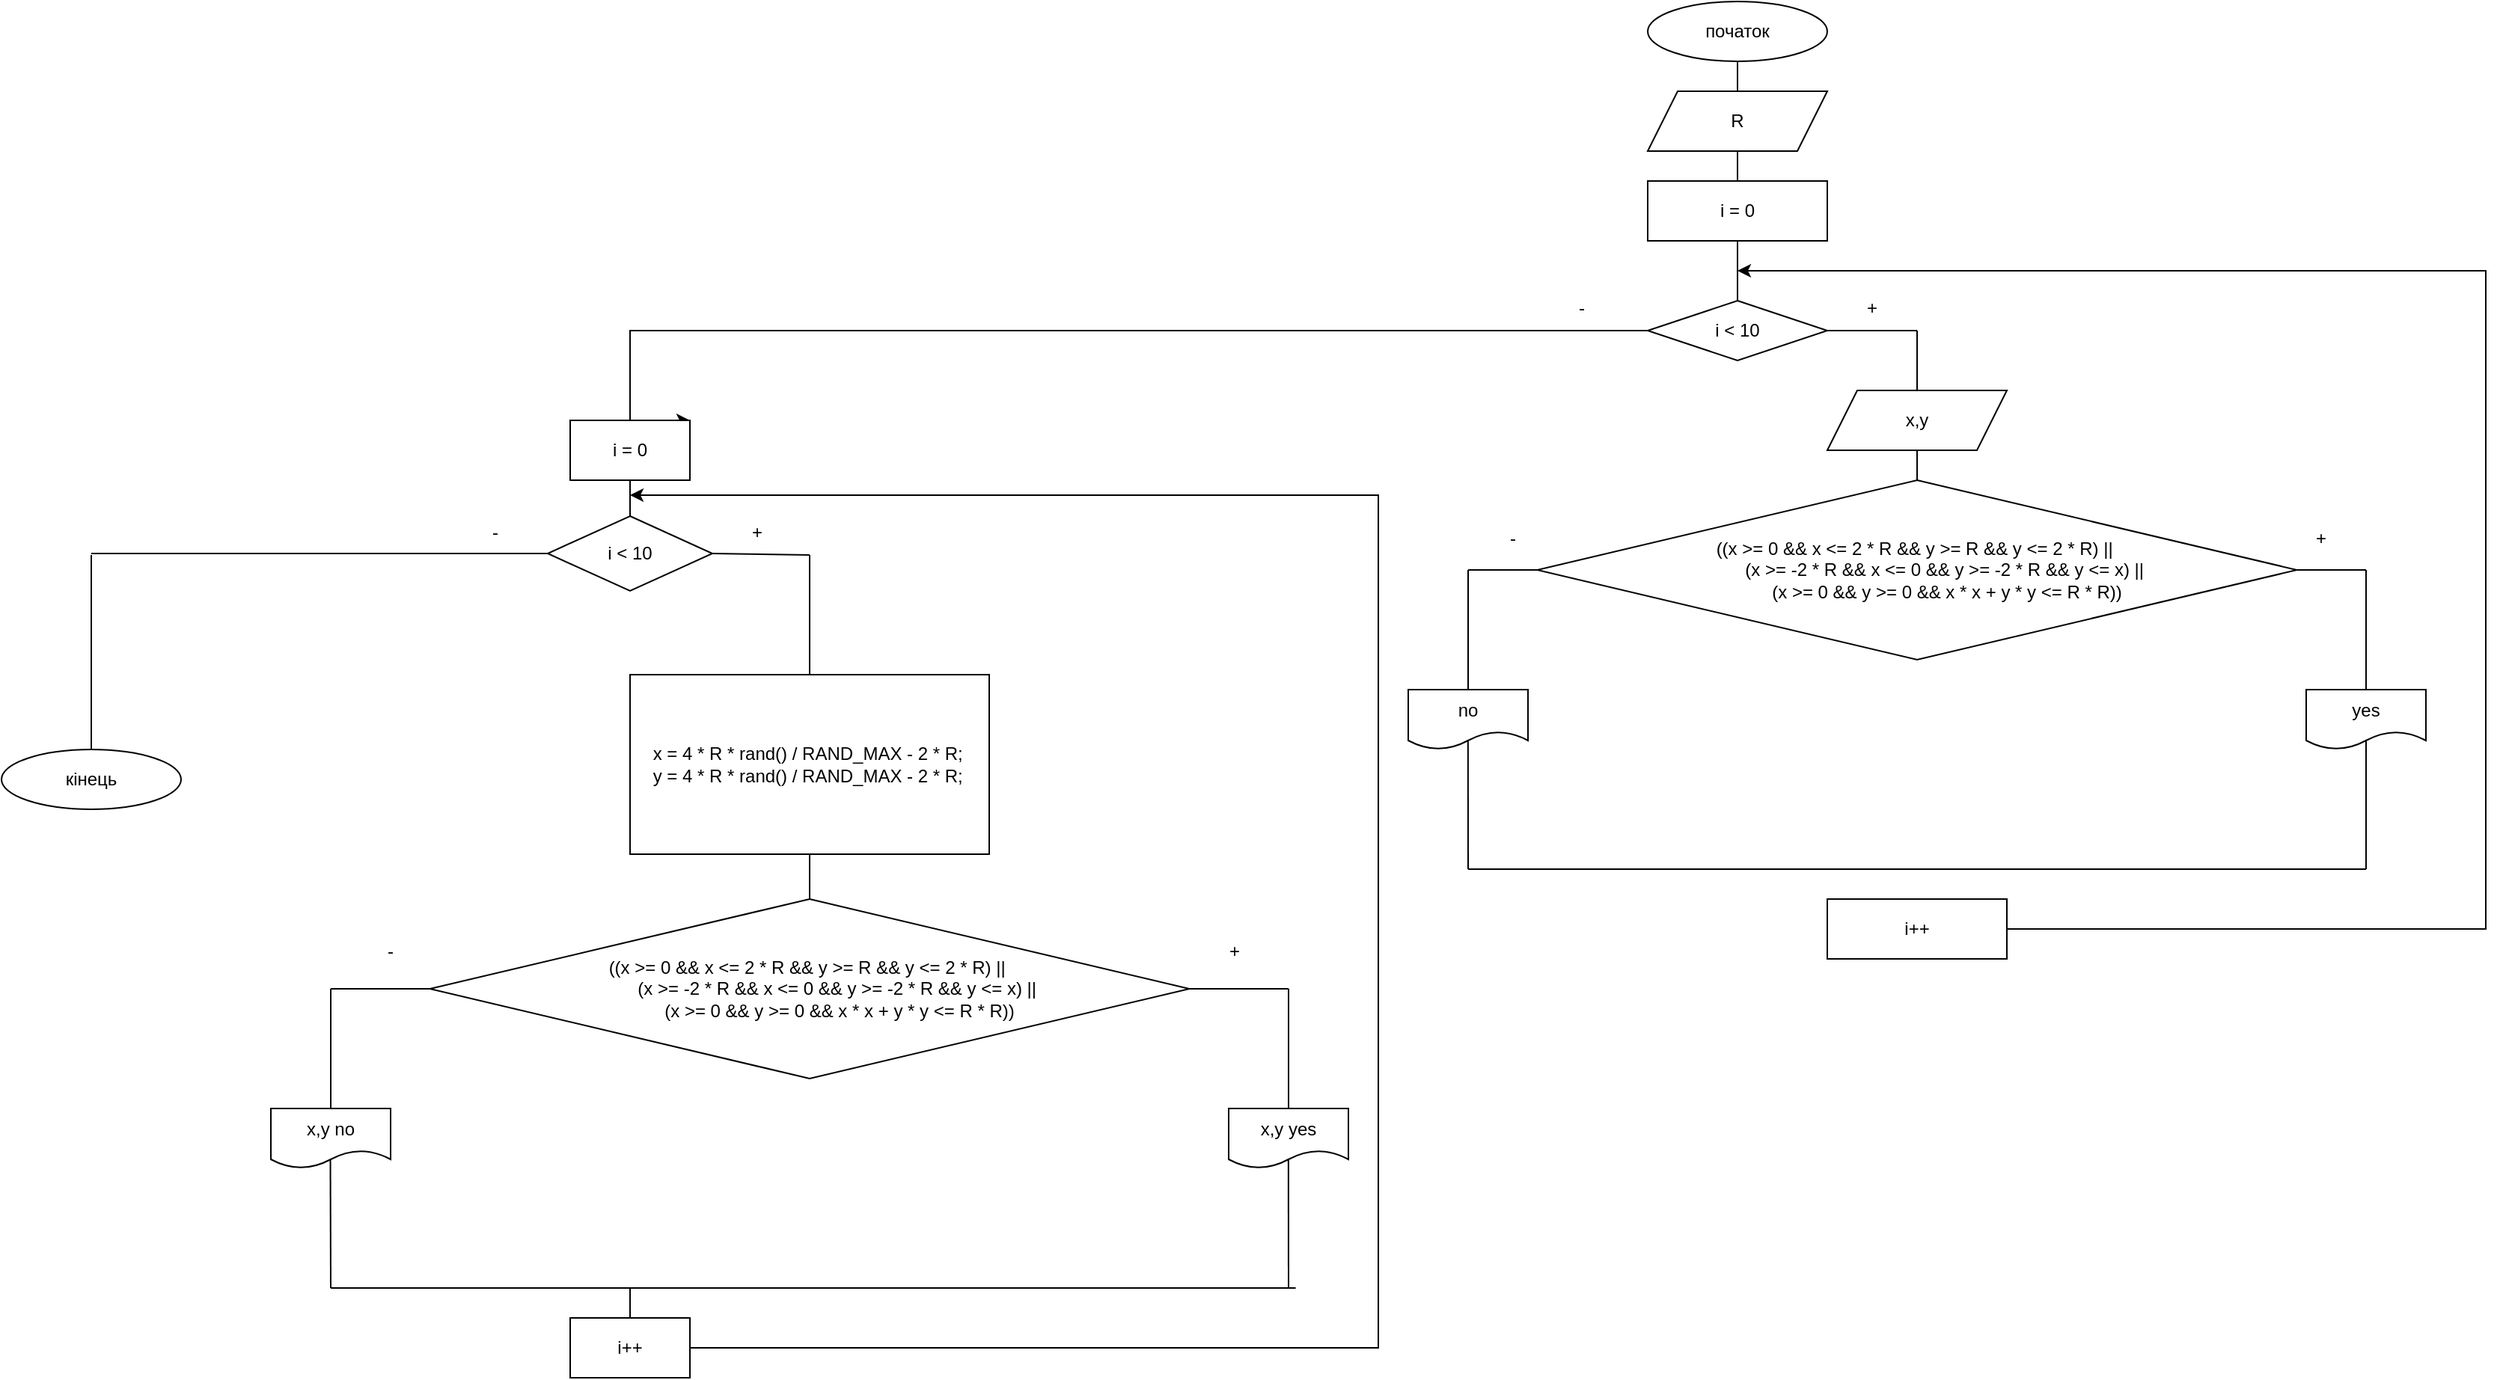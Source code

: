 <mxfile version="28.2.7">
  <diagram name="Сторінка-1" id="MvOr6wg9SbbIQqeo-ffa">
    <mxGraphModel dx="3584" dy="995" grid="1" gridSize="10" guides="1" tooltips="1" connect="1" arrows="1" fold="1" page="1" pageScale="1" pageWidth="1169" pageHeight="827" math="0" shadow="0">
      <root>
        <mxCell id="0" />
        <mxCell id="1" parent="0" />
        <mxCell id="Guq4Dx4WWDrTkWr6NEw7-1" value="початок" style="ellipse;whiteSpace=wrap;html=1;" vertex="1" parent="1">
          <mxGeometry x="720" y="20" width="120" height="40" as="geometry" />
        </mxCell>
        <mxCell id="Guq4Dx4WWDrTkWr6NEw7-2" value="R" style="shape=parallelogram;perimeter=parallelogramPerimeter;whiteSpace=wrap;html=1;fixedSize=1;" vertex="1" parent="1">
          <mxGeometry x="720" y="80" width="120" height="40" as="geometry" />
        </mxCell>
        <mxCell id="Guq4Dx4WWDrTkWr6NEw7-3" value="i = 0" style="rounded=0;whiteSpace=wrap;html=1;" vertex="1" parent="1">
          <mxGeometry x="720" y="140" width="120" height="40" as="geometry" />
        </mxCell>
        <mxCell id="Guq4Dx4WWDrTkWr6NEw7-26" style="edgeStyle=orthogonalEdgeStyle;rounded=0;orthogonalLoop=1;jettySize=auto;html=1;" edge="1" parent="1" source="Guq4Dx4WWDrTkWr6NEw7-4">
          <mxGeometry relative="1" as="geometry">
            <mxPoint x="80" y="300" as="targetPoint" />
            <Array as="points">
              <mxPoint x="40" y="240" />
              <mxPoint x="40" y="300" />
            </Array>
          </mxGeometry>
        </mxCell>
        <mxCell id="Guq4Dx4WWDrTkWr6NEw7-4" value="i &amp;lt; 10" style="rhombus;whiteSpace=wrap;html=1;" vertex="1" parent="1">
          <mxGeometry x="720" y="220" width="120" height="40" as="geometry" />
        </mxCell>
        <mxCell id="Guq4Dx4WWDrTkWr6NEw7-5" value="x,y" style="shape=parallelogram;perimeter=parallelogramPerimeter;whiteSpace=wrap;html=1;fixedSize=1;" vertex="1" parent="1">
          <mxGeometry x="840" y="280" width="120" height="40" as="geometry" />
        </mxCell>
        <mxCell id="Guq4Dx4WWDrTkWr6NEw7-7" value="((x &amp;gt;= 0 &amp;amp;&amp;amp; x &amp;lt;= 2 * R &amp;amp;&amp;amp; y &amp;gt;= R &amp;amp;&amp;amp; y &amp;lt;= 2 * R) ||&amp;nbsp;&lt;br&gt;&amp;nbsp; &amp;nbsp; &amp;nbsp; &amp;nbsp; &amp;nbsp; &amp;nbsp; (x &amp;gt;= -2 * R &amp;amp;&amp;amp; x &amp;lt;= 0 &amp;amp;&amp;amp; y &amp;gt;= -2 * R &amp;amp;&amp;amp; y &amp;lt;= x) ||&amp;nbsp;&lt;br&gt;&amp;nbsp; &amp;nbsp; &amp;nbsp; &amp;nbsp; &amp;nbsp; &amp;nbsp; (x &amp;gt;= 0 &amp;amp;&amp;amp; y &amp;gt;= 0 &amp;amp;&amp;amp; x * x + y * y &amp;lt;= R * R))" style="rhombus;whiteSpace=wrap;html=1;" vertex="1" parent="1">
          <mxGeometry x="646.25" y="340" width="507.5" height="120" as="geometry" />
        </mxCell>
        <mxCell id="Guq4Dx4WWDrTkWr6NEw7-8" value="" style="endArrow=none;html=1;rounded=0;entryX=1;entryY=0.5;entryDx=0;entryDy=0;" edge="1" parent="1" target="Guq4Dx4WWDrTkWr6NEw7-7">
          <mxGeometry width="50" height="50" relative="1" as="geometry">
            <mxPoint x="1200" y="400" as="sourcePoint" />
            <mxPoint x="950" y="340" as="targetPoint" />
          </mxGeometry>
        </mxCell>
        <mxCell id="Guq4Dx4WWDrTkWr6NEw7-10" value="" style="endArrow=none;html=1;rounded=0;" edge="1" parent="1">
          <mxGeometry width="50" height="50" relative="1" as="geometry">
            <mxPoint x="1200" y="400" as="sourcePoint" />
            <mxPoint x="1200" y="480" as="targetPoint" />
          </mxGeometry>
        </mxCell>
        <mxCell id="Guq4Dx4WWDrTkWr6NEw7-11" value="" style="endArrow=none;html=1;rounded=0;entryX=0;entryY=0.5;entryDx=0;entryDy=0;" edge="1" parent="1" target="Guq4Dx4WWDrTkWr6NEw7-7">
          <mxGeometry width="50" height="50" relative="1" as="geometry">
            <mxPoint x="600" y="400" as="sourcePoint" />
            <mxPoint x="630" y="390" as="targetPoint" />
          </mxGeometry>
        </mxCell>
        <mxCell id="Guq4Dx4WWDrTkWr6NEw7-12" value="" style="endArrow=none;html=1;rounded=0;" edge="1" parent="1">
          <mxGeometry width="50" height="50" relative="1" as="geometry">
            <mxPoint x="600" y="480" as="sourcePoint" />
            <mxPoint x="600" y="400" as="targetPoint" />
          </mxGeometry>
        </mxCell>
        <mxCell id="Guq4Dx4WWDrTkWr6NEw7-13" value="no" style="shape=document;whiteSpace=wrap;html=1;boundedLbl=1;" vertex="1" parent="1">
          <mxGeometry x="560" y="480" width="80" height="40" as="geometry" />
        </mxCell>
        <mxCell id="Guq4Dx4WWDrTkWr6NEw7-14" value="yes" style="shape=document;whiteSpace=wrap;html=1;boundedLbl=1;" vertex="1" parent="1">
          <mxGeometry x="1160" y="480" width="80" height="40" as="geometry" />
        </mxCell>
        <mxCell id="Guq4Dx4WWDrTkWr6NEw7-15" value="" style="endArrow=none;html=1;rounded=0;entryX=0.5;entryY=0.853;entryDx=0;entryDy=0;entryPerimeter=0;" edge="1" parent="1" target="Guq4Dx4WWDrTkWr6NEw7-14">
          <mxGeometry width="50" height="50" relative="1" as="geometry">
            <mxPoint x="1200" y="600" as="sourcePoint" />
            <mxPoint x="1080" y="470" as="targetPoint" />
          </mxGeometry>
        </mxCell>
        <mxCell id="Guq4Dx4WWDrTkWr6NEw7-16" value="" style="endArrow=none;html=1;rounded=0;entryX=0.499;entryY=0.853;entryDx=0;entryDy=0;entryPerimeter=0;" edge="1" parent="1" target="Guq4Dx4WWDrTkWr6NEw7-13">
          <mxGeometry width="50" height="50" relative="1" as="geometry">
            <mxPoint x="600" y="600" as="sourcePoint" />
            <mxPoint x="599.71" y="520" as="targetPoint" />
          </mxGeometry>
        </mxCell>
        <mxCell id="Guq4Dx4WWDrTkWr6NEw7-17" value="" style="endArrow=none;html=1;rounded=0;" edge="1" parent="1">
          <mxGeometry width="50" height="50" relative="1" as="geometry">
            <mxPoint x="600" y="600" as="sourcePoint" />
            <mxPoint x="1200" y="600" as="targetPoint" />
          </mxGeometry>
        </mxCell>
        <mxCell id="Guq4Dx4WWDrTkWr6NEw7-18" value="" style="endArrow=none;html=1;rounded=0;entryX=0.5;entryY=1;entryDx=0;entryDy=0;exitX=0.5;exitY=0;exitDx=0;exitDy=0;" edge="1" parent="1" source="Guq4Dx4WWDrTkWr6NEw7-7" target="Guq4Dx4WWDrTkWr6NEw7-5">
          <mxGeometry width="50" height="50" relative="1" as="geometry">
            <mxPoint x="860" y="300" as="sourcePoint" />
            <mxPoint x="910" y="250" as="targetPoint" />
          </mxGeometry>
        </mxCell>
        <mxCell id="Guq4Dx4WWDrTkWr6NEw7-19" value="" style="endArrow=none;html=1;rounded=0;exitX=1;exitY=0.5;exitDx=0;exitDy=0;" edge="1" parent="1" source="Guq4Dx4WWDrTkWr6NEw7-4">
          <mxGeometry width="50" height="50" relative="1" as="geometry">
            <mxPoint x="860" y="300" as="sourcePoint" />
            <mxPoint x="900" y="240" as="targetPoint" />
          </mxGeometry>
        </mxCell>
        <mxCell id="Guq4Dx4WWDrTkWr6NEw7-20" value="" style="endArrow=none;html=1;rounded=0;exitX=0.5;exitY=0;exitDx=0;exitDy=0;" edge="1" parent="1" source="Guq4Dx4WWDrTkWr6NEw7-5">
          <mxGeometry width="50" height="50" relative="1" as="geometry">
            <mxPoint x="860" y="300" as="sourcePoint" />
            <mxPoint x="900" y="240" as="targetPoint" />
          </mxGeometry>
        </mxCell>
        <mxCell id="Guq4Dx4WWDrTkWr6NEw7-21" value="" style="endArrow=none;html=1;rounded=0;entryX=0.5;entryY=1;entryDx=0;entryDy=0;exitX=0.5;exitY=0;exitDx=0;exitDy=0;" edge="1" parent="1" source="Guq4Dx4WWDrTkWr6NEw7-4" target="Guq4Dx4WWDrTkWr6NEw7-3">
          <mxGeometry width="50" height="50" relative="1" as="geometry">
            <mxPoint x="860" y="300" as="sourcePoint" />
            <mxPoint x="910" y="250" as="targetPoint" />
          </mxGeometry>
        </mxCell>
        <mxCell id="Guq4Dx4WWDrTkWr6NEw7-22" value="" style="endArrow=none;html=1;rounded=0;entryX=0.5;entryY=1;entryDx=0;entryDy=0;exitX=0.5;exitY=0;exitDx=0;exitDy=0;" edge="1" parent="1" source="Guq4Dx4WWDrTkWr6NEw7-3" target="Guq4Dx4WWDrTkWr6NEw7-2">
          <mxGeometry width="50" height="50" relative="1" as="geometry">
            <mxPoint x="860" y="300" as="sourcePoint" />
            <mxPoint x="910" y="250" as="targetPoint" />
          </mxGeometry>
        </mxCell>
        <mxCell id="Guq4Dx4WWDrTkWr6NEw7-23" value="" style="endArrow=none;html=1;rounded=0;entryX=0.5;entryY=1;entryDx=0;entryDy=0;exitX=0.5;exitY=0;exitDx=0;exitDy=0;" edge="1" parent="1" source="Guq4Dx4WWDrTkWr6NEw7-2" target="Guq4Dx4WWDrTkWr6NEw7-1">
          <mxGeometry width="50" height="50" relative="1" as="geometry">
            <mxPoint x="860" y="300" as="sourcePoint" />
            <mxPoint x="910" y="250" as="targetPoint" />
          </mxGeometry>
        </mxCell>
        <mxCell id="Guq4Dx4WWDrTkWr6NEw7-25" style="edgeStyle=orthogonalEdgeStyle;rounded=0;orthogonalLoop=1;jettySize=auto;html=1;" edge="1" parent="1" source="Guq4Dx4WWDrTkWr6NEw7-24">
          <mxGeometry relative="1" as="geometry">
            <mxPoint x="780" y="200" as="targetPoint" />
            <Array as="points">
              <mxPoint x="1280" y="640" />
            </Array>
          </mxGeometry>
        </mxCell>
        <mxCell id="Guq4Dx4WWDrTkWr6NEw7-24" value="i++" style="rounded=0;whiteSpace=wrap;html=1;" vertex="1" parent="1">
          <mxGeometry x="840" y="620" width="120" height="40" as="geometry" />
        </mxCell>
        <mxCell id="Guq4Dx4WWDrTkWr6NEw7-27" value="i = 0" style="rounded=0;whiteSpace=wrap;html=1;" vertex="1" parent="1">
          <mxGeometry y="300" width="80" height="40" as="geometry" />
        </mxCell>
        <mxCell id="Guq4Dx4WWDrTkWr6NEw7-28" value="i &amp;lt; 10" style="rhombus;whiteSpace=wrap;html=1;" vertex="1" parent="1">
          <mxGeometry x="-15" y="364" width="110" height="50" as="geometry" />
        </mxCell>
        <mxCell id="Guq4Dx4WWDrTkWr6NEw7-29" value="" style="endArrow=none;html=1;rounded=0;entryX=0.5;entryY=1;entryDx=0;entryDy=0;exitX=0.5;exitY=0;exitDx=0;exitDy=0;" edge="1" parent="1" source="Guq4Dx4WWDrTkWr6NEw7-28" target="Guq4Dx4WWDrTkWr6NEw7-27">
          <mxGeometry width="50" height="50" relative="1" as="geometry">
            <mxPoint x="250" y="450" as="sourcePoint" />
            <mxPoint x="300" y="400" as="targetPoint" />
          </mxGeometry>
        </mxCell>
        <mxCell id="Guq4Dx4WWDrTkWr6NEw7-30" value="" style="endArrow=none;html=1;rounded=0;exitX=1;exitY=0.5;exitDx=0;exitDy=0;" edge="1" parent="1" source="Guq4Dx4WWDrTkWr6NEw7-28">
          <mxGeometry width="50" height="50" relative="1" as="geometry">
            <mxPoint x="250" y="450" as="sourcePoint" />
            <mxPoint x="160" y="390" as="targetPoint" />
          </mxGeometry>
        </mxCell>
        <mxCell id="Guq4Dx4WWDrTkWr6NEw7-31" value="" style="endArrow=none;html=1;rounded=0;exitX=0.5;exitY=0;exitDx=0;exitDy=0;" edge="1" parent="1" source="Guq4Dx4WWDrTkWr6NEw7-32">
          <mxGeometry width="50" height="50" relative="1" as="geometry">
            <mxPoint x="200" y="480" as="sourcePoint" />
            <mxPoint x="160" y="390" as="targetPoint" />
            <Array as="points" />
          </mxGeometry>
        </mxCell>
        <mxCell id="Guq4Dx4WWDrTkWr6NEw7-32" value="&lt;div align=&quot;left&quot;&gt;&amp;nbsp; &amp;nbsp; x = 4 * R * rand() / RAND_MAX - 2 * R;&amp;nbsp; &amp;nbsp; &amp;nbsp; &amp;nbsp; &amp;nbsp; y = 4 * R * rand() / RAND_MAX - 2 * R;&lt;/div&gt;" style="rounded=0;whiteSpace=wrap;html=1;align=left;" vertex="1" parent="1">
          <mxGeometry x="40" y="470" width="240" height="120" as="geometry" />
        </mxCell>
        <mxCell id="Guq4Dx4WWDrTkWr6NEw7-33" value="((x &amp;gt;= 0 &amp;amp;&amp;amp; x &amp;lt;= 2 * R &amp;amp;&amp;amp; y &amp;gt;= R &amp;amp;&amp;amp; y &amp;lt;= 2 * R) ||&amp;nbsp;&lt;br&gt;&amp;nbsp; &amp;nbsp; &amp;nbsp; &amp;nbsp; &amp;nbsp; &amp;nbsp; (x &amp;gt;= -2 * R &amp;amp;&amp;amp; x &amp;lt;= 0 &amp;amp;&amp;amp; y &amp;gt;= -2 * R &amp;amp;&amp;amp; y &amp;lt;= x) ||&amp;nbsp;&lt;br&gt;&amp;nbsp; &amp;nbsp; &amp;nbsp; &amp;nbsp; &amp;nbsp; &amp;nbsp; (x &amp;gt;= 0 &amp;amp;&amp;amp; y &amp;gt;= 0 &amp;amp;&amp;amp; x * x + y * y &amp;lt;= R * R))" style="rhombus;whiteSpace=wrap;html=1;" vertex="1" parent="1">
          <mxGeometry x="-93.75" y="620" width="507.5" height="120" as="geometry" />
        </mxCell>
        <mxCell id="Guq4Dx4WWDrTkWr6NEw7-34" value="" style="endArrow=none;html=1;rounded=0;entryX=0.5;entryY=1;entryDx=0;entryDy=0;exitX=0.5;exitY=0;exitDx=0;exitDy=0;" edge="1" parent="1" source="Guq4Dx4WWDrTkWr6NEw7-33" target="Guq4Dx4WWDrTkWr6NEw7-32">
          <mxGeometry width="50" height="50" relative="1" as="geometry">
            <mxPoint x="170" y="650" as="sourcePoint" />
            <mxPoint x="220" y="600" as="targetPoint" />
          </mxGeometry>
        </mxCell>
        <mxCell id="Guq4Dx4WWDrTkWr6NEw7-35" value="" style="endArrow=none;html=1;rounded=0;exitX=1;exitY=0.5;exitDx=0;exitDy=0;" edge="1" parent="1" source="Guq4Dx4WWDrTkWr6NEw7-33">
          <mxGeometry width="50" height="50" relative="1" as="geometry">
            <mxPoint x="320" y="650" as="sourcePoint" />
            <mxPoint x="480" y="680" as="targetPoint" />
          </mxGeometry>
        </mxCell>
        <mxCell id="Guq4Dx4WWDrTkWr6NEw7-36" value="" style="endArrow=none;html=1;rounded=0;" edge="1" parent="1">
          <mxGeometry width="50" height="50" relative="1" as="geometry">
            <mxPoint x="480" y="680" as="sourcePoint" />
            <mxPoint x="480" y="760" as="targetPoint" />
          </mxGeometry>
        </mxCell>
        <mxCell id="Guq4Dx4WWDrTkWr6NEw7-37" value="" style="endArrow=none;html=1;rounded=0;exitX=0;exitY=0.5;exitDx=0;exitDy=0;" edge="1" parent="1" source="Guq4Dx4WWDrTkWr6NEw7-33">
          <mxGeometry width="50" height="50" relative="1" as="geometry">
            <mxPoint x="30" y="650" as="sourcePoint" />
            <mxPoint x="-160" y="680" as="targetPoint" />
          </mxGeometry>
        </mxCell>
        <mxCell id="Guq4Dx4WWDrTkWr6NEw7-38" value="" style="endArrow=none;html=1;rounded=0;" edge="1" parent="1">
          <mxGeometry width="50" height="50" relative="1" as="geometry">
            <mxPoint x="-160" y="680" as="sourcePoint" />
            <mxPoint x="-160" y="760" as="targetPoint" />
          </mxGeometry>
        </mxCell>
        <mxCell id="Guq4Dx4WWDrTkWr6NEw7-39" value="x,y no" style="shape=document;whiteSpace=wrap;html=1;boundedLbl=1;" vertex="1" parent="1">
          <mxGeometry x="-200" y="760" width="80" height="40" as="geometry" />
        </mxCell>
        <mxCell id="Guq4Dx4WWDrTkWr6NEw7-40" value="x,y yes" style="shape=document;whiteSpace=wrap;html=1;boundedLbl=1;" vertex="1" parent="1">
          <mxGeometry x="440" y="760" width="80" height="40" as="geometry" />
        </mxCell>
        <mxCell id="Guq4Dx4WWDrTkWr6NEw7-41" value="" style="endArrow=none;html=1;rounded=0;exitX=0.497;exitY=0.85;exitDx=0;exitDy=0;exitPerimeter=0;" edge="1" parent="1" source="Guq4Dx4WWDrTkWr6NEw7-39">
          <mxGeometry width="50" height="50" relative="1" as="geometry">
            <mxPoint x="-20" y="770" as="sourcePoint" />
            <mxPoint x="-160" y="880" as="targetPoint" />
          </mxGeometry>
        </mxCell>
        <mxCell id="Guq4Dx4WWDrTkWr6NEw7-42" value="" style="endArrow=none;html=1;rounded=0;exitX=0.499;exitY=0.85;exitDx=0;exitDy=0;exitPerimeter=0;" edge="1" parent="1" source="Guq4Dx4WWDrTkWr6NEw7-40">
          <mxGeometry width="50" height="50" relative="1" as="geometry">
            <mxPoint x="479.72" y="790" as="sourcePoint" />
            <mxPoint x="480" y="880" as="targetPoint" />
          </mxGeometry>
        </mxCell>
        <mxCell id="Guq4Dx4WWDrTkWr6NEw7-43" value="" style="endArrow=none;html=1;rounded=0;" edge="1" parent="1">
          <mxGeometry width="50" height="50" relative="1" as="geometry">
            <mxPoint x="-160" y="880" as="sourcePoint" />
            <mxPoint x="484.8" y="880" as="targetPoint" />
          </mxGeometry>
        </mxCell>
        <mxCell id="Guq4Dx4WWDrTkWr6NEw7-46" style="edgeStyle=orthogonalEdgeStyle;rounded=0;orthogonalLoop=1;jettySize=auto;html=1;" edge="1" parent="1" source="Guq4Dx4WWDrTkWr6NEw7-44">
          <mxGeometry relative="1" as="geometry">
            <mxPoint x="40" y="350" as="targetPoint" />
            <Array as="points">
              <mxPoint x="540" y="920" />
            </Array>
          </mxGeometry>
        </mxCell>
        <mxCell id="Guq4Dx4WWDrTkWr6NEw7-44" value="i++" style="rounded=0;whiteSpace=wrap;html=1;" vertex="1" parent="1">
          <mxGeometry y="900" width="80" height="40" as="geometry" />
        </mxCell>
        <mxCell id="Guq4Dx4WWDrTkWr6NEw7-45" value="" style="endArrow=none;html=1;rounded=0;exitX=0.5;exitY=0;exitDx=0;exitDy=0;" edge="1" parent="1" source="Guq4Dx4WWDrTkWr6NEw7-44">
          <mxGeometry width="50" height="50" relative="1" as="geometry">
            <mxPoint x="110" y="960" as="sourcePoint" />
            <mxPoint x="40" y="880" as="targetPoint" />
          </mxGeometry>
        </mxCell>
        <mxCell id="Guq4Dx4WWDrTkWr6NEw7-47" value="" style="endArrow=none;html=1;rounded=0;entryX=0;entryY=0.5;entryDx=0;entryDy=0;" edge="1" parent="1" target="Guq4Dx4WWDrTkWr6NEw7-28">
          <mxGeometry width="50" height="50" relative="1" as="geometry">
            <mxPoint x="-320" y="389" as="sourcePoint" />
            <mxPoint x="-230" y="650" as="targetPoint" />
          </mxGeometry>
        </mxCell>
        <mxCell id="Guq4Dx4WWDrTkWr6NEw7-48" value="" style="endArrow=none;html=1;rounded=0;" edge="1" parent="1">
          <mxGeometry width="50" height="50" relative="1" as="geometry">
            <mxPoint x="-320" y="520" as="sourcePoint" />
            <mxPoint x="-320" y="390" as="targetPoint" />
          </mxGeometry>
        </mxCell>
        <mxCell id="Guq4Dx4WWDrTkWr6NEw7-49" value="кінець" style="ellipse;whiteSpace=wrap;html=1;" vertex="1" parent="1">
          <mxGeometry x="-380" y="520" width="120" height="40" as="geometry" />
        </mxCell>
        <mxCell id="Guq4Dx4WWDrTkWr6NEw7-50" value="+" style="text;html=1;whiteSpace=wrap;strokeColor=none;fillColor=none;align=center;verticalAlign=middle;rounded=0;" vertex="1" parent="1">
          <mxGeometry x="1140" y="364" width="60" height="30" as="geometry" />
        </mxCell>
        <mxCell id="Guq4Dx4WWDrTkWr6NEw7-51" value="+" style="text;html=1;whiteSpace=wrap;strokeColor=none;fillColor=none;align=center;verticalAlign=middle;rounded=0;" vertex="1" parent="1">
          <mxGeometry x="840" y="210" width="60" height="30" as="geometry" />
        </mxCell>
        <mxCell id="Guq4Dx4WWDrTkWr6NEw7-52" value="+" style="text;html=1;whiteSpace=wrap;strokeColor=none;fillColor=none;align=center;verticalAlign=middle;rounded=0;" vertex="1" parent="1">
          <mxGeometry x="413.75" y="640" width="60" height="30" as="geometry" />
        </mxCell>
        <mxCell id="Guq4Dx4WWDrTkWr6NEw7-53" value="+" style="text;html=1;whiteSpace=wrap;strokeColor=none;fillColor=none;align=center;verticalAlign=middle;rounded=0;" vertex="1" parent="1">
          <mxGeometry x="95" y="360" width="60" height="30" as="geometry" />
        </mxCell>
        <mxCell id="Guq4Dx4WWDrTkWr6NEw7-54" value="-" style="text;html=1;whiteSpace=wrap;strokeColor=none;fillColor=none;align=center;verticalAlign=middle;rounded=0;" vertex="1" parent="1">
          <mxGeometry x="-150" y="640" width="60" height="30" as="geometry" />
        </mxCell>
        <mxCell id="Guq4Dx4WWDrTkWr6NEw7-55" value="-" style="text;html=1;whiteSpace=wrap;strokeColor=none;fillColor=none;align=center;verticalAlign=middle;rounded=0;" vertex="1" parent="1">
          <mxGeometry x="-80" y="360" width="60" height="30" as="geometry" />
        </mxCell>
        <mxCell id="Guq4Dx4WWDrTkWr6NEw7-56" value="-" style="text;html=1;whiteSpace=wrap;strokeColor=none;fillColor=none;align=center;verticalAlign=middle;rounded=0;" vertex="1" parent="1">
          <mxGeometry x="600" y="364" width="60" height="30" as="geometry" />
        </mxCell>
        <mxCell id="Guq4Dx4WWDrTkWr6NEw7-57" value="-" style="text;html=1;whiteSpace=wrap;strokeColor=none;fillColor=none;align=center;verticalAlign=middle;rounded=0;" vertex="1" parent="1">
          <mxGeometry x="646.25" y="210" width="60" height="30" as="geometry" />
        </mxCell>
      </root>
    </mxGraphModel>
  </diagram>
</mxfile>

